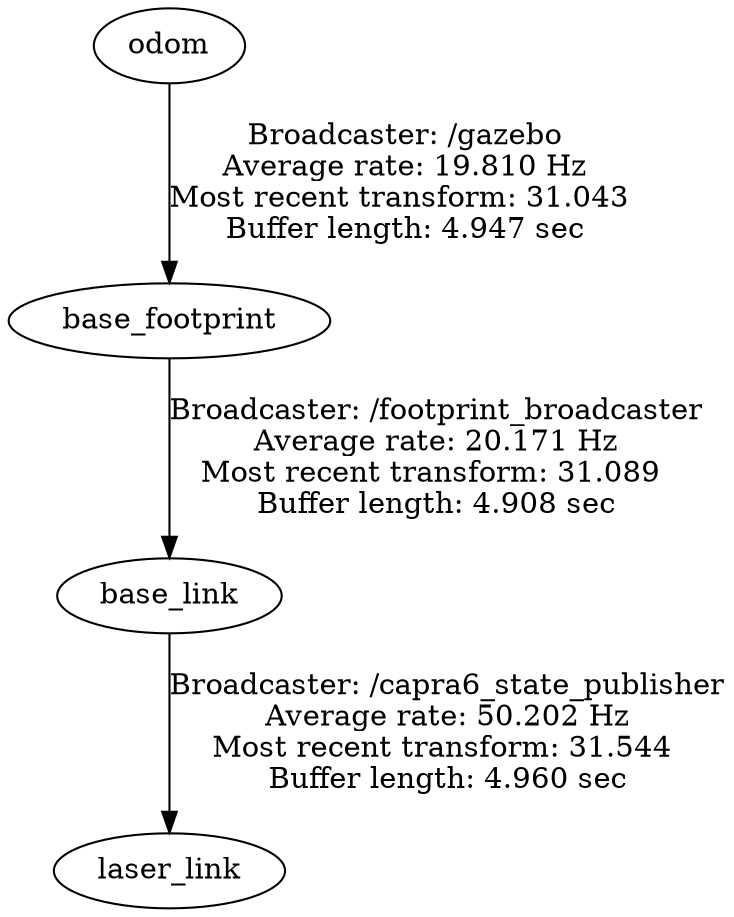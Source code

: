 digraph G {
"base_link" -> "laser_link"[label="Broadcaster: /capra6_state_publisher\nAverage rate: 50.202 Hz\nMost recent transform: 31.544 \nBuffer length: 4.960 sec\n"];
"base_footprint" -> "base_link"[label="Broadcaster: /footprint_broadcaster\nAverage rate: 20.171 Hz\nMost recent transform: 31.089 \nBuffer length: 4.908 sec\n"];
"odom" -> "base_footprint"[label="Broadcaster: /gazebo\nAverage rate: 19.810 Hz\nMost recent transform: 31.043 \nBuffer length: 4.947 sec\n"];
}